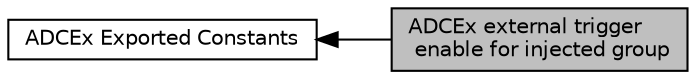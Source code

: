 digraph "ADCEx external trigger enable for injected group"
{
  edge [fontname="Helvetica",fontsize="10",labelfontname="Helvetica",labelfontsize="10"];
  node [fontname="Helvetica",fontsize="10",shape=box];
  rankdir=LR;
  Node2 [label="ADCEx Exported Constants",height=0.2,width=0.4,color="black", fillcolor="white", style="filled",URL="$group___a_d_c_ex___exported___constants.html",tooltip=" "];
  Node1 [label="ADCEx external trigger\l enable for injected group",height=0.2,width=0.4,color="black", fillcolor="grey75", style="filled", fontcolor="black",tooltip=" "];
  Node2->Node1 [shape=plaintext, dir="back", style="solid"];
}
